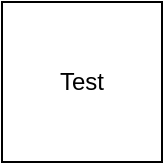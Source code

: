 <mxfile version="14.2.9" type="github">
  <diagram id="rQ0CQYbtxyLuo1pdPNJ5" name="Page-1">
    <mxGraphModel dx="1422" dy="762" grid="1" gridSize="10" guides="1" tooltips="1" connect="1" arrows="1" fold="1" page="1" pageScale="1" pageWidth="850" pageHeight="1100" math="0" shadow="0">
      <root>
        <mxCell id="0" />
        <mxCell id="1" parent="0" />
        <mxCell id="ymiEe-dzsYsbDkUEY5-Q-1" value="Test" style="whiteSpace=wrap;html=1;aspect=fixed;" vertex="1" parent="1">
          <mxGeometry x="345" y="240" width="80" height="80" as="geometry" />
        </mxCell>
      </root>
    </mxGraphModel>
  </diagram>
</mxfile>
